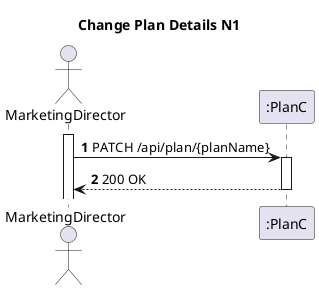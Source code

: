 @startuml
'https://plantuml.com/sequence-diagram

title Change Plan Details N1

autoactivate on
autonumber

actor "MarketingDirector" as MarketingDirector
participant ":PlanC" as PlanC


activate MarketingDirector

MarketingDirector -> PlanC: PATCH /api/plan/{planName}
PlanC --> MarketingDirector: 200 OK
@enduml
